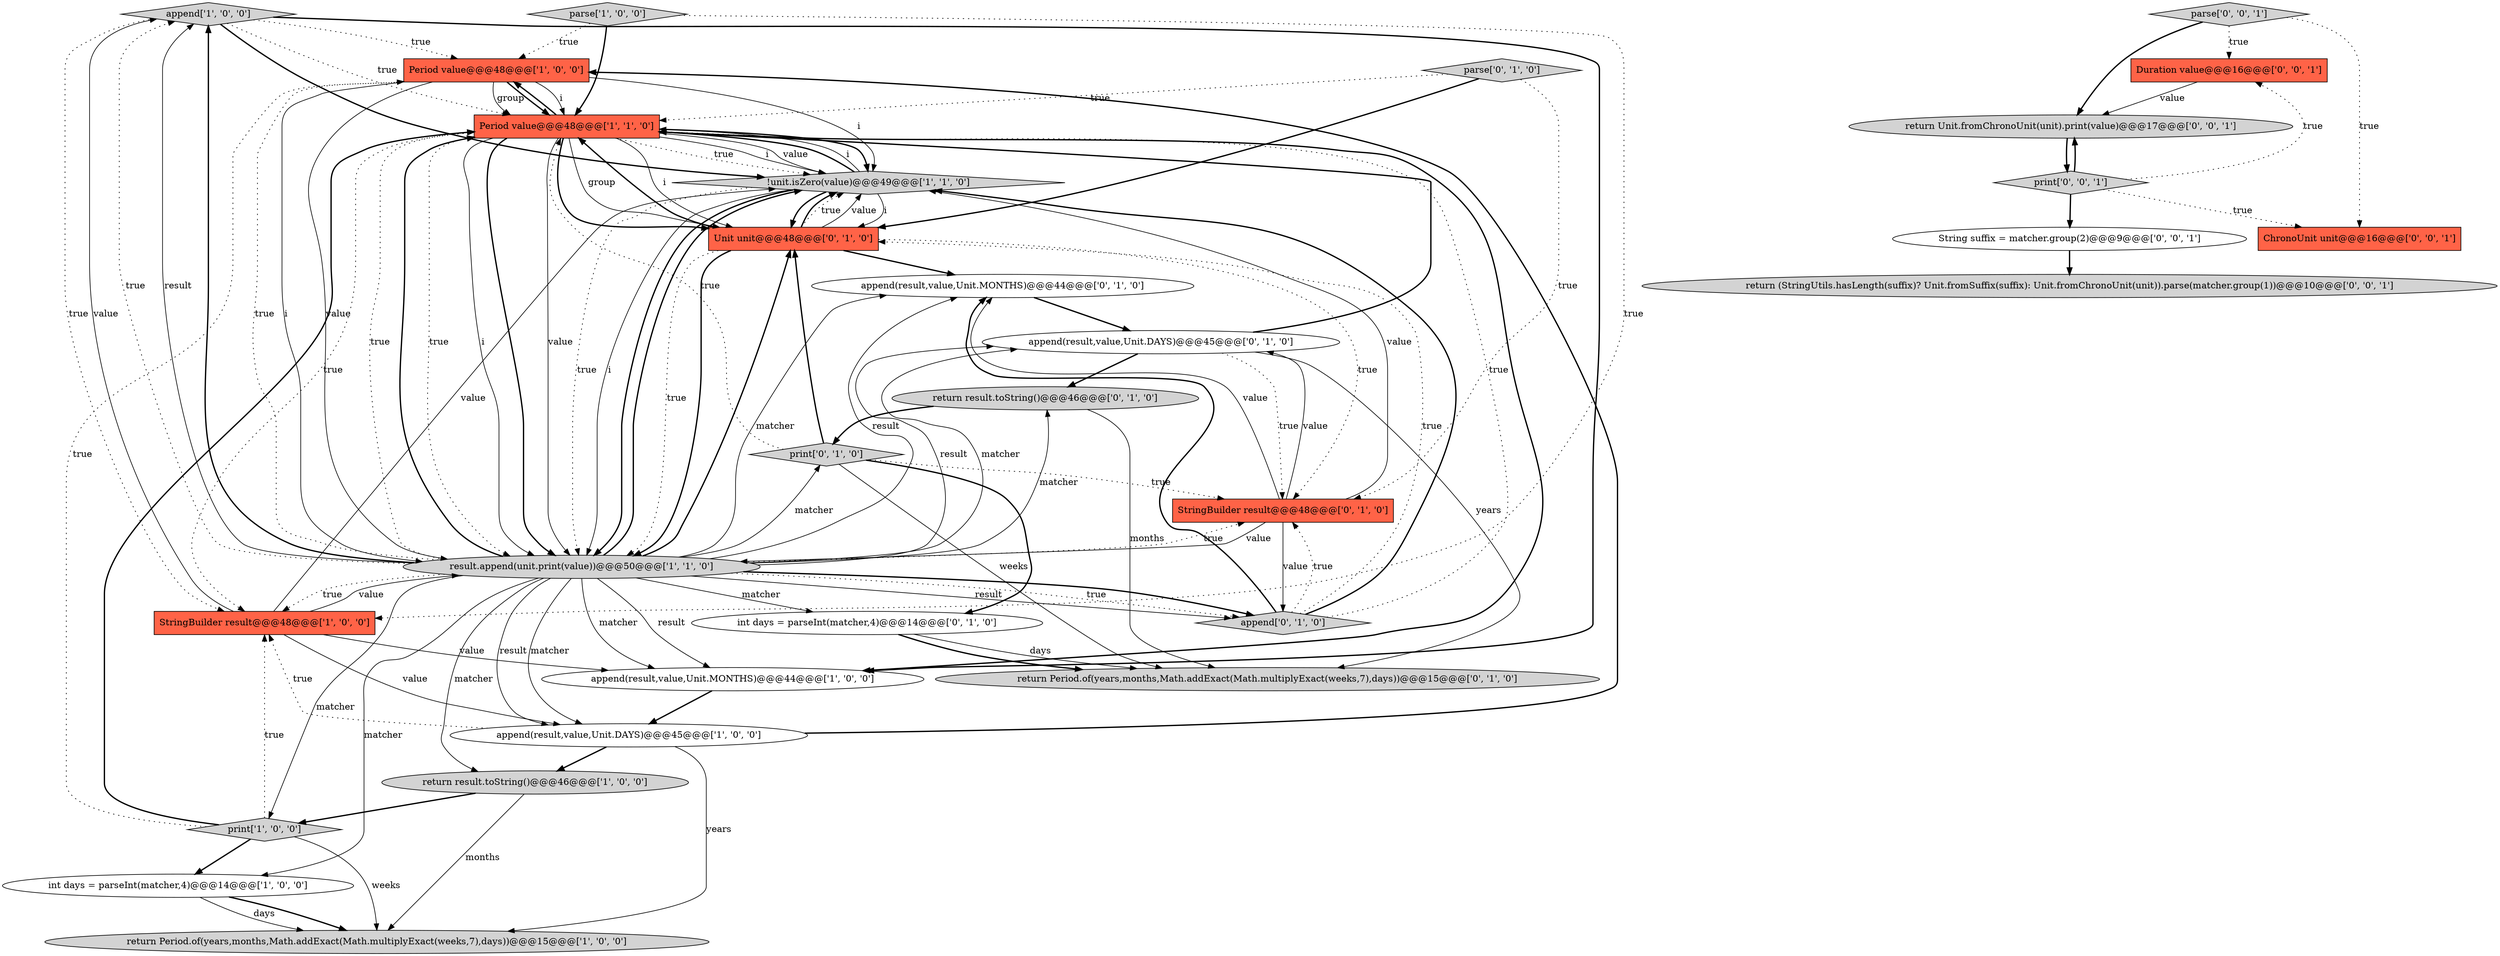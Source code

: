 digraph {
8 [style = filled, label = "append['1', '0', '0']", fillcolor = lightgray, shape = diamond image = "AAA0AAABBB1BBB"];
18 [style = filled, label = "return Period.of(years,months,Math.addExact(Math.multiplyExact(weeks,7),days))@@@15@@@['0', '1', '0']", fillcolor = lightgray, shape = ellipse image = "AAA0AAABBB2BBB"];
6 [style = filled, label = "int days = parseInt(matcher,4)@@@14@@@['1', '0', '0']", fillcolor = white, shape = ellipse image = "AAA0AAABBB1BBB"];
4 [style = filled, label = "Period value@@@48@@@['1', '0', '0']", fillcolor = tomato, shape = box image = "AAA0AAABBB1BBB"];
17 [style = filled, label = "return result.toString()@@@46@@@['0', '1', '0']", fillcolor = lightgray, shape = ellipse image = "AAA0AAABBB2BBB"];
22 [style = filled, label = "append(result,value,Unit.DAYS)@@@45@@@['0', '1', '0']", fillcolor = white, shape = ellipse image = "AAA0AAABBB2BBB"];
12 [style = filled, label = "append(result,value,Unit.MONTHS)@@@44@@@['1', '0', '0']", fillcolor = white, shape = ellipse image = "AAA0AAABBB1BBB"];
10 [style = filled, label = "Period value@@@48@@@['1', '1', '0']", fillcolor = tomato, shape = box image = "AAA0AAABBB1BBB"];
5 [style = filled, label = "return result.toString()@@@46@@@['1', '0', '0']", fillcolor = lightgray, shape = ellipse image = "AAA0AAABBB1BBB"];
24 [style = filled, label = "parse['0', '0', '1']", fillcolor = lightgray, shape = diamond image = "AAA0AAABBB3BBB"];
7 [style = filled, label = "result.append(unit.print(value))@@@50@@@['1', '1', '0']", fillcolor = lightgray, shape = ellipse image = "AAA0AAABBB1BBB"];
14 [style = filled, label = "Unit unit@@@48@@@['0', '1', '0']", fillcolor = tomato, shape = box image = "AAA0AAABBB2BBB"];
1 [style = filled, label = "append(result,value,Unit.DAYS)@@@45@@@['1', '0', '0']", fillcolor = white, shape = ellipse image = "AAA0AAABBB1BBB"];
25 [style = filled, label = "String suffix = matcher.group(2)@@@9@@@['0', '0', '1']", fillcolor = white, shape = ellipse image = "AAA0AAABBB3BBB"];
23 [style = filled, label = "Duration value@@@16@@@['0', '0', '1']", fillcolor = tomato, shape = box image = "AAA0AAABBB3BBB"];
20 [style = filled, label = "parse['0', '1', '0']", fillcolor = lightgray, shape = diamond image = "AAA0AAABBB2BBB"];
11 [style = filled, label = "print['1', '0', '0']", fillcolor = lightgray, shape = diamond image = "AAA0AAABBB1BBB"];
0 [style = filled, label = "StringBuilder result@@@48@@@['1', '0', '0']", fillcolor = tomato, shape = box image = "AAA0AAABBB1BBB"];
27 [style = filled, label = "ChronoUnit unit@@@16@@@['0', '0', '1']", fillcolor = tomato, shape = box image = "AAA0AAABBB3BBB"];
9 [style = filled, label = "parse['1', '0', '0']", fillcolor = lightgray, shape = diamond image = "AAA0AAABBB1BBB"];
28 [style = filled, label = "return Unit.fromChronoUnit(unit).print(value)@@@17@@@['0', '0', '1']", fillcolor = lightgray, shape = ellipse image = "AAA0AAABBB3BBB"];
16 [style = filled, label = "append['0', '1', '0']", fillcolor = lightgray, shape = diamond image = "AAA0AAABBB2BBB"];
13 [style = filled, label = "StringBuilder result@@@48@@@['0', '1', '0']", fillcolor = tomato, shape = box image = "AAA0AAABBB2BBB"];
26 [style = filled, label = "return (StringUtils.hasLength(suffix)? Unit.fromSuffix(suffix): Unit.fromChronoUnit(unit)).parse(matcher.group(1))@@@10@@@['0', '0', '1']", fillcolor = lightgray, shape = ellipse image = "AAA0AAABBB3BBB"];
29 [style = filled, label = "print['0', '0', '1']", fillcolor = lightgray, shape = diamond image = "AAA0AAABBB3BBB"];
15 [style = filled, label = "int days = parseInt(matcher,4)@@@14@@@['0', '1', '0']", fillcolor = white, shape = ellipse image = "AAA0AAABBB2BBB"];
3 [style = filled, label = "!unit.isZero(value)@@@49@@@['1', '1', '0']", fillcolor = lightgray, shape = diamond image = "AAA0AAABBB1BBB"];
2 [style = filled, label = "return Period.of(years,months,Math.addExact(Math.multiplyExact(weeks,7),days))@@@15@@@['1', '0', '0']", fillcolor = lightgray, shape = ellipse image = "AAA0AAABBB1BBB"];
19 [style = filled, label = "print['0', '1', '0']", fillcolor = lightgray, shape = diamond image = "AAA0AAABBB2BBB"];
21 [style = filled, label = "append(result,value,Unit.MONTHS)@@@44@@@['0', '1', '0']", fillcolor = white, shape = ellipse image = "AAA0AAABBB2BBB"];
3->10 [style = bold, label=""];
7->12 [style = solid, label="matcher"];
14->3 [style = bold, label=""];
4->10 [style = solid, label="i"];
0->1 [style = solid, label="value"];
21->22 [style = bold, label=""];
13->21 [style = solid, label="value"];
1->0 [style = dotted, label="true"];
7->22 [style = solid, label="result"];
11->2 [style = solid, label="weeks"];
25->26 [style = bold, label=""];
12->1 [style = bold, label=""];
7->21 [style = solid, label="matcher"];
5->2 [style = solid, label="months"];
14->7 [style = dotted, label="true"];
10->7 [style = dotted, label="true"];
4->7 [style = solid, label="i"];
3->7 [style = bold, label=""];
7->19 [style = solid, label="matcher"];
10->3 [style = bold, label=""];
6->2 [style = bold, label=""];
23->28 [style = solid, label="value"];
20->10 [style = dotted, label="true"];
7->15 [style = solid, label="matcher"];
0->3 [style = solid, label="value"];
16->10 [style = dotted, label="true"];
10->14 [style = solid, label="i"];
11->4 [style = dotted, label="true"];
7->0 [style = dotted, label="true"];
10->7 [style = solid, label="i"];
3->14 [style = solid, label="i"];
14->10 [style = bold, label=""];
7->22 [style = solid, label="matcher"];
7->1 [style = solid, label="result"];
28->29 [style = bold, label=""];
7->5 [style = solid, label="matcher"];
1->5 [style = bold, label=""];
14->7 [style = bold, label=""];
3->14 [style = bold, label=""];
10->3 [style = dotted, label="true"];
13->22 [style = solid, label="value"];
14->21 [style = bold, label=""];
0->8 [style = solid, label="value"];
19->18 [style = solid, label="weeks"];
7->8 [style = dotted, label="true"];
7->10 [style = dotted, label="true"];
7->16 [style = bold, label=""];
16->14 [style = dotted, label="true"];
7->13 [style = dotted, label="true"];
19->10 [style = dotted, label="true"];
4->7 [style = solid, label="value"];
10->0 [style = dotted, label="true"];
7->17 [style = solid, label="matcher"];
11->6 [style = bold, label=""];
22->17 [style = bold, label=""];
8->3 [style = bold, label=""];
7->14 [style = bold, label=""];
10->7 [style = bold, label=""];
24->23 [style = dotted, label="true"];
7->8 [style = solid, label="result"];
10->4 [style = bold, label=""];
6->2 [style = solid, label="days"];
1->4 [style = bold, label=""];
3->10 [style = solid, label="i"];
4->10 [style = solid, label="group"];
19->14 [style = bold, label=""];
3->7 [style = dotted, label="true"];
22->10 [style = bold, label=""];
10->14 [style = bold, label=""];
8->0 [style = dotted, label="true"];
9->10 [style = bold, label=""];
8->10 [style = dotted, label="true"];
0->12 [style = solid, label="value"];
4->3 [style = solid, label="i"];
7->4 [style = dotted, label="true"];
7->8 [style = bold, label=""];
13->16 [style = solid, label="value"];
14->3 [style = dotted, label="true"];
15->18 [style = bold, label=""];
10->3 [style = solid, label="i"];
17->19 [style = bold, label=""];
15->18 [style = solid, label="days"];
14->3 [style = solid, label="value"];
7->16 [style = solid, label="result"];
7->12 [style = solid, label="result"];
29->25 [style = bold, label=""];
7->3 [style = bold, label=""];
13->3 [style = solid, label="value"];
11->10 [style = bold, label=""];
14->13 [style = dotted, label="true"];
29->27 [style = dotted, label="true"];
16->3 [style = bold, label=""];
10->7 [style = solid, label="value"];
9->4 [style = dotted, label="true"];
10->3 [style = solid, label="value"];
7->1 [style = solid, label="matcher"];
20->13 [style = dotted, label="true"];
4->10 [style = bold, label=""];
22->13 [style = dotted, label="true"];
22->18 [style = solid, label="years"];
7->16 [style = dotted, label="true"];
19->13 [style = dotted, label="true"];
8->12 [style = bold, label=""];
29->23 [style = dotted, label="true"];
9->0 [style = dotted, label="true"];
7->10 [style = bold, label=""];
29->28 [style = bold, label=""];
7->21 [style = solid, label="result"];
19->15 [style = bold, label=""];
11->0 [style = dotted, label="true"];
16->13 [style = dotted, label="true"];
0->7 [style = solid, label="value"];
10->12 [style = bold, label=""];
3->7 [style = solid, label="i"];
7->6 [style = solid, label="matcher"];
16->21 [style = bold, label=""];
5->11 [style = bold, label=""];
17->18 [style = solid, label="months"];
24->27 [style = dotted, label="true"];
7->11 [style = solid, label="matcher"];
24->28 [style = bold, label=""];
20->14 [style = bold, label=""];
1->2 [style = solid, label="years"];
13->7 [style = solid, label="value"];
10->14 [style = solid, label="group"];
8->4 [style = dotted, label="true"];
}
